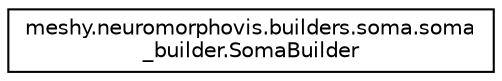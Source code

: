 digraph "Graphical Class Hierarchy"
{
  edge [fontname="Helvetica",fontsize="10",labelfontname="Helvetica",labelfontsize="10"];
  node [fontname="Helvetica",fontsize="10",shape=record];
  rankdir="LR";
  Node1 [label="meshy.neuromorphovis.builders.soma.soma\l_builder.SomaBuilder",height=0.2,width=0.4,color="black", fillcolor="white", style="filled",URL="$classmeshy_1_1neuromorphovis_1_1builders_1_1soma_1_1soma__builder_1_1SomaBuilder.html"];
}
